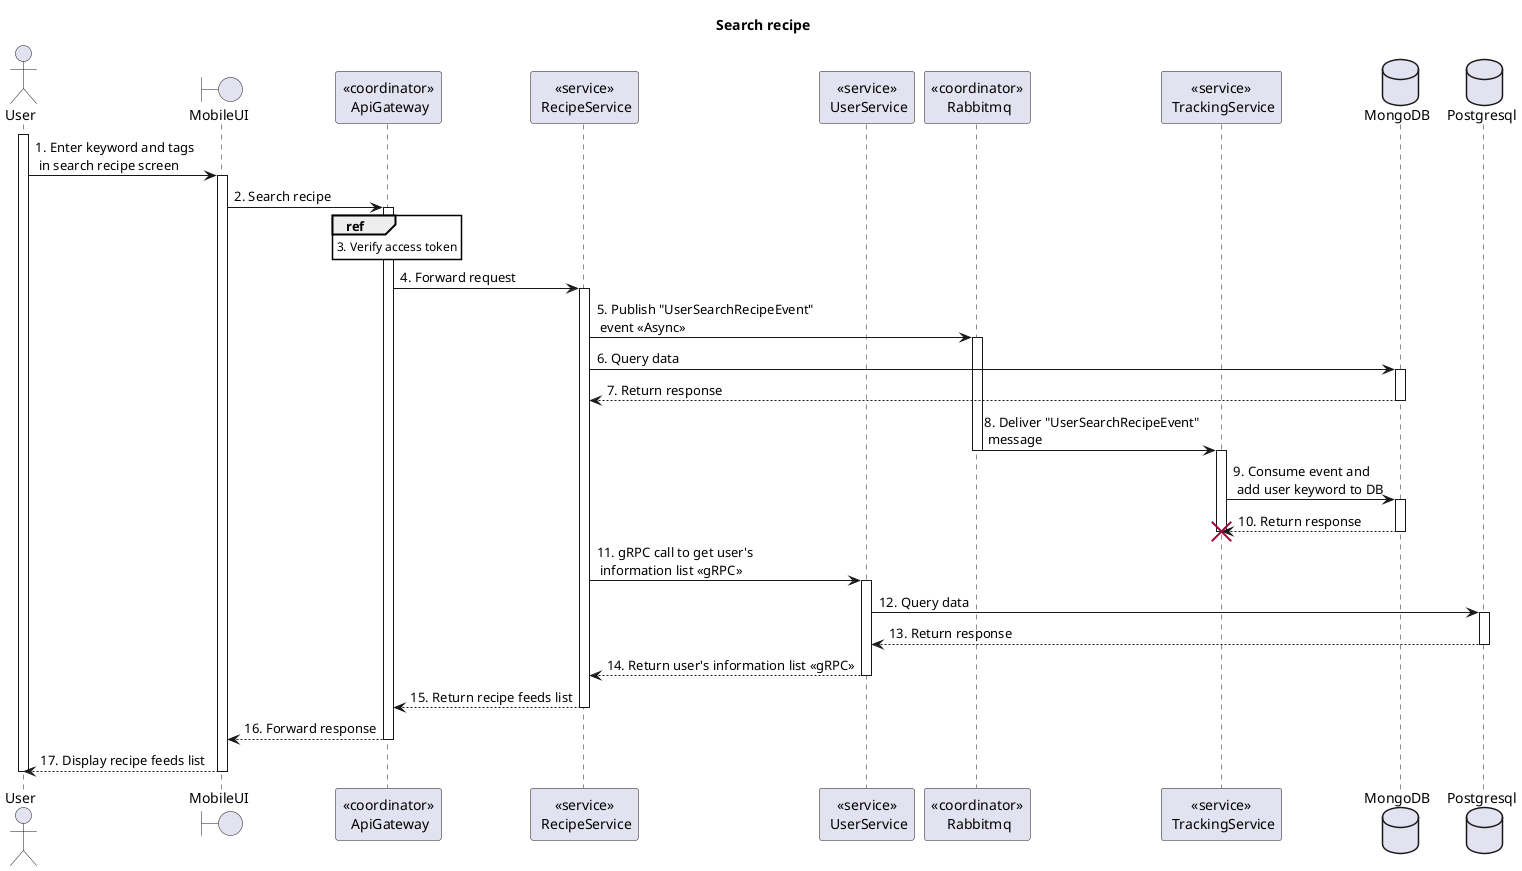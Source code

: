 @startuml Sequence
title "Search recipe"
<style>
  sequenceDiagram {
    reference {
      BackGroundColor white
    }
}
</style>

actor User
boundary MobileUI
participant "<<coordinator>>\n ApiGateway" as ApiGateway
participant "<<service>>\n RecipeService" as RecipeService
participant "<<service>>\n UserService" as UserService
participant "<<coordinator>>\n Rabbitmq" as Rabbitmq
participant "<<service>>\n TrackingService" as TrackingService
database MongoDB
database Postgresql

activate User
User -> MobileUI++: 1. Enter keyword and tags \n in search recipe screen

MobileUI -> ApiGateway++: 2. Search recipe

ref over ApiGateway: 3. Verify access token

ApiGateway -> RecipeService++: 4. Forward request

RecipeService -> Rabbitmq++: 5. Publish "UserSearchRecipeEvent" \n event <<Async>>

RecipeService -> MongoDB++: 6. Query data
RecipeService <-- MongoDB--: 7. Return response

Rabbitmq -> TrackingService: 8. Deliver "UserSearchRecipeEvent"\n message
deactivate Rabbitmq
activate TrackingService
TrackingService -> MongoDB++: 9. Consume event and \n add user keyword to DB
TrackingService <-- MongoDB--: 10. Return response
destroy TrackingService
deactivate TrackingService

RecipeService -> UserService++: 11. gRPC call to get user's \n information list <<gRPC>>
UserService -> Postgresql++: 12. Query data
UserService <-- Postgresql--: 13. Return response
RecipeService <-- UserService--: 14. Return user's information list <<gRPC>>

ApiGateway <-- RecipeService--: 15. Return recipe feeds list
MobileUI <-- ApiGateway--: 16. Forward response
User <-- MobileUI--: 17. Display recipe feeds list
deactivate User
@enduml
